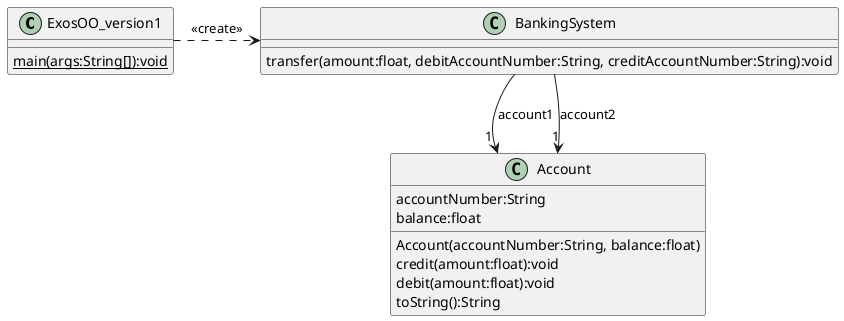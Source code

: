 @startuml
skinparam classAttributeIconSize 0

class ExosOO_version1 {
{static} main(args:String[]):void
}

class BankingSystem {
transfer(amount:float, debitAccountNumber:String, creditAccountNumber:String):void

}

class Account {

accountNumber:String
balance:float

Account(accountNumber:String, balance:float)
credit(amount:float):void
debit(amount:float):void
toString():String
}

BankingSystem --> "1" Account : account1
BankingSystem --> "1" Account : account2
ExosOO_version1 .> BankingSystem : <<create>>

@enduml